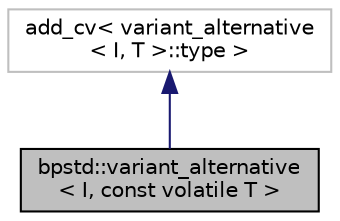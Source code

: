 digraph "bpstd::variant_alternative&lt; I, const volatile T &gt;"
{
 // LATEX_PDF_SIZE
  edge [fontname="Helvetica",fontsize="10",labelfontname="Helvetica",labelfontsize="10"];
  node [fontname="Helvetica",fontsize="10",shape=record];
  Node1 [label="bpstd::variant_alternative\l\< I, const volatile T \>",height=0.2,width=0.4,color="black", fillcolor="grey75", style="filled", fontcolor="black",tooltip=" "];
  Node2 -> Node1 [dir="back",color="midnightblue",fontsize="10",style="solid",fontname="Helvetica"];
  Node2 [label="add_cv\< variant_alternative\l\< I, T \>::type \>",height=0.2,width=0.4,color="grey75", fillcolor="white", style="filled",tooltip=" "];
}
